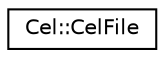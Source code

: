 digraph G
{
  edge [fontname="Helvetica",fontsize="10",labelfontname="Helvetica",labelfontsize="10"];
  node [fontname="Helvetica",fontsize="10",shape=record];
  rankdir="LR";
  Node1 [label="Cel::CelFile",height=0.2,width=0.4,color="black", fillcolor="white", style="filled",URL="$class_cel_1_1_cel_file.html"];
}
